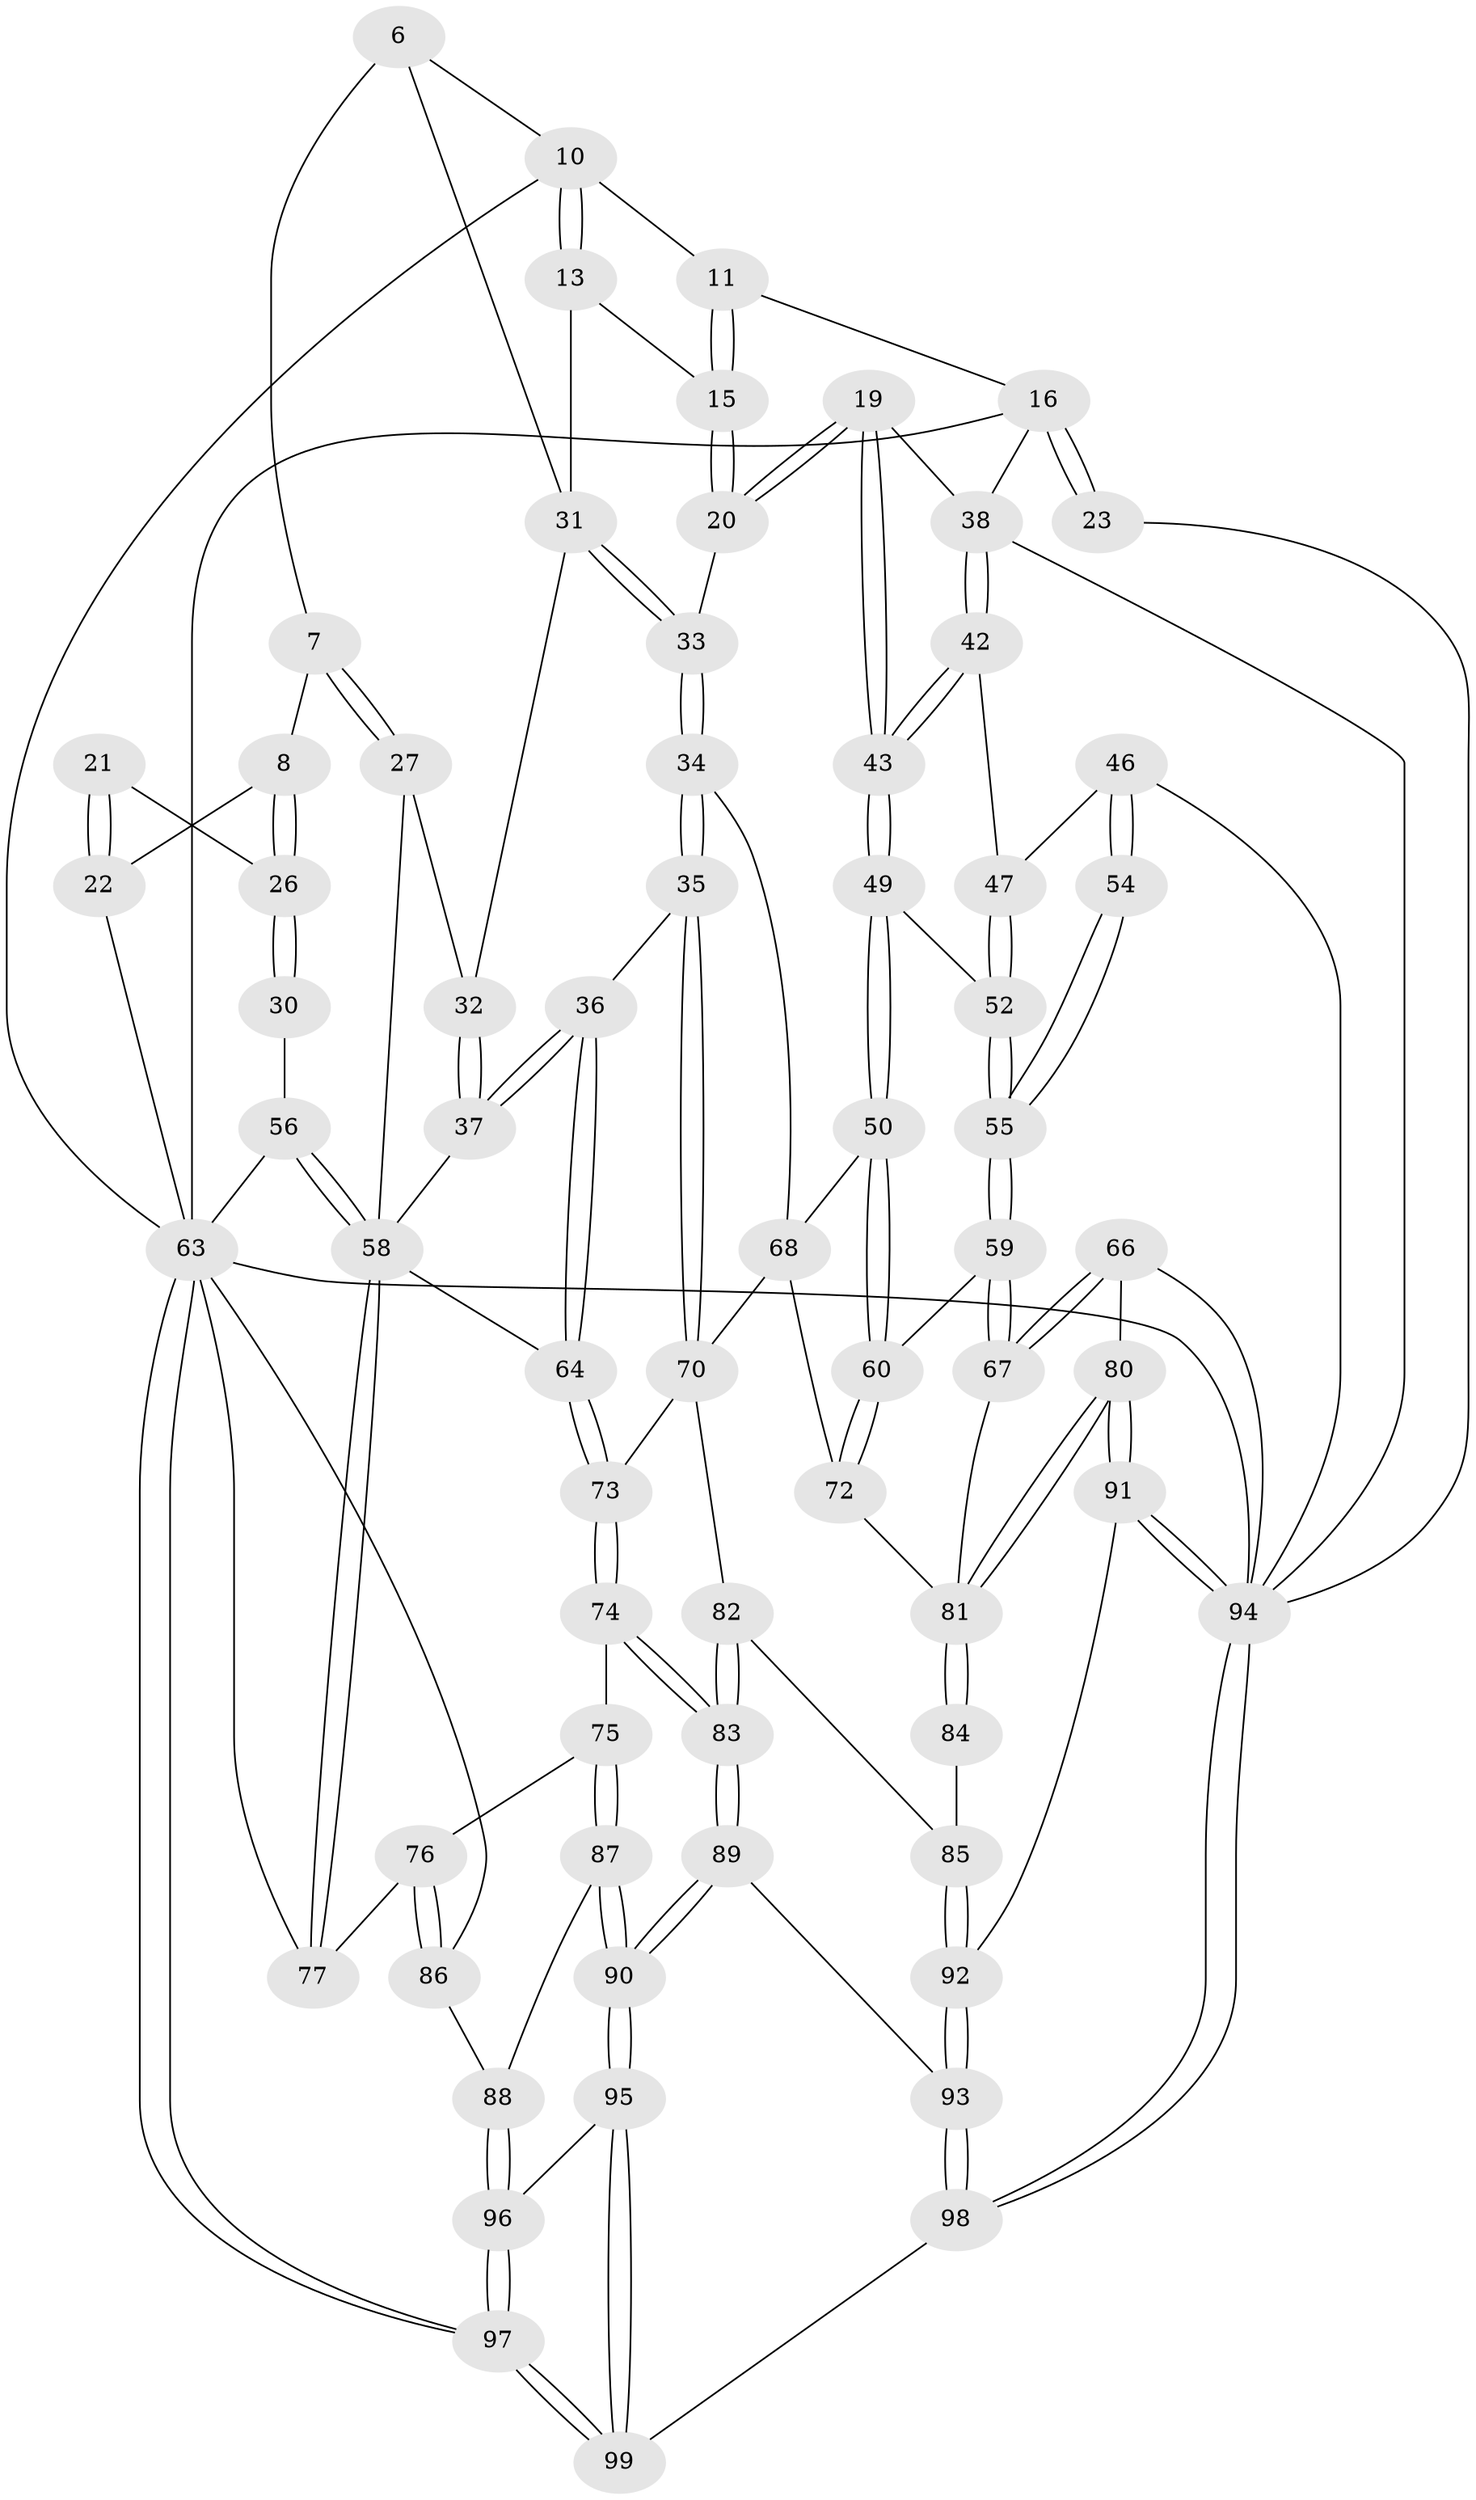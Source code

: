 // original degree distribution, {3: 0.020202020202020204, 6: 0.20202020202020202, 5: 0.5454545454545454, 4: 0.23232323232323232}
// Generated by graph-tools (version 1.1) at 2025/05/03/04/25 22:05:18]
// undirected, 69 vertices, 165 edges
graph export_dot {
graph [start="1"]
  node [color=gray90,style=filled];
  6 [pos="+0.2862128991632023+0.08372241736699625"];
  7 [pos="+0.24582761008688536+0.11831880786063015"];
  8 [pos="+0.21057511504524007+0.12235243250118627"];
  10 [pos="+0.529411678797353+0",super="+5"];
  11 [pos="+0.5764064657975654+0"];
  13 [pos="+0.4436218046146569+0.1313569157263378"];
  15 [pos="+0.6228706245394524+0.1474803093873533"];
  16 [pos="+0.8663829032800037+0.04948790843218305",super="+12"];
  19 [pos="+0.6894079189381743+0.23705542541656374",super="+18"];
  20 [pos="+0.639264016598086+0.2028743112670079"];
  21 [pos="+0+0.13263039647045557"];
  22 [pos="+0+0",super="+9"];
  23 [pos="+1+0.0755172688668593"];
  26 [pos="+0.1202874239726659+0.2563762254387443"];
  27 [pos="+0.2660307725024869+0.278749899957219"];
  30 [pos="+0.12431813998415993+0.2683530340837395"];
  31 [pos="+0.4178333256540703+0.2297115910006669",super="+14"];
  32 [pos="+0.37903123863505017+0.2488894767425805"];
  33 [pos="+0.4738944439155736+0.26608551605313907"];
  34 [pos="+0.4700770221055047+0.42448935758401873"];
  35 [pos="+0.4454702602561553+0.44992875316664493"];
  36 [pos="+0.4306995094877975+0.4480253496636989"];
  37 [pos="+0.3480395735825116+0.4230726468681802"];
  38 [pos="+0.9475894823061849+0.24996639380705207",super="+25"];
  42 [pos="+0.9179882602035717+0.2951797448707427"];
  43 [pos="+0.6988768385967046+0.28293877731150685"];
  46 [pos="+0.9102266114686056+0.36642700631788605",super="+45"];
  47 [pos="+0.8956993451196376+0.34852818998192797"];
  49 [pos="+0.7043007325997117+0.3334975151368188"];
  50 [pos="+0.6800534367762533+0.41636861184426127"];
  52 [pos="+0.8606393425549964+0.3631264307028793"];
  54 [pos="+0.8896028386459689+0.47748166858327107"];
  55 [pos="+0.8467585484930132+0.500603847066097"];
  56 [pos="+0.08873940910629323+0.4496283764346749",super="+53"];
  58 [pos="+0.15638062152437143+0.5813084521343338",super="+57+48"];
  59 [pos="+0.8146681024500685+0.5380496873132269"];
  60 [pos="+0.7202174450614189+0.5166086888045107"];
  63 [pos="+0+1",super="+2+62+61"];
  64 [pos="+0.2831904174338597+0.5854034397262722"];
  66 [pos="+1+0.6796265882817252"];
  67 [pos="+0.8693757814280357+0.6033283212278197"];
  68 [pos="+0.5724505513694771+0.6318878585292985",super="+51"];
  70 [pos="+0.47292763152592854+0.6013840815994625",super="+69"];
  72 [pos="+0.6459109338961313+0.6148283842658532"];
  73 [pos="+0.3054352847726762+0.6048388044553128"];
  74 [pos="+0.3064396825121711+0.7284871348513531"];
  75 [pos="+0.23498983750625085+0.7483637159152072"];
  76 [pos="+0.15354029063899766+0.6931352069365044"];
  77 [pos="+0.11524805503399979+0.6519639327162986"];
  80 [pos="+0.8085196492549034+0.8299015087030372"];
  81 [pos="+0.7895573418605645+0.7902592549363321",super="+78+79"];
  82 [pos="+0.4667961328288147+0.7793371069571638"];
  83 [pos="+0.4621517263544393+0.7843339899853818"];
  84 [pos="+0.7112908773614428+0.7361233661581325"];
  85 [pos="+0.6062265944444584+0.8102444010330617"];
  86 [pos="+0.12245627320527643+0.8811888692796794"];
  87 [pos="+0.22642450388433533+0.8476622443749511"];
  88 [pos="+0.16859113370774637+0.8825132390465142"];
  89 [pos="+0.44773171911583487+0.8466778788492467"];
  90 [pos="+0.39205544648094687+0.9391712228105062"];
  91 [pos="+0.8060805783793349+0.8493880233617354"];
  92 [pos="+0.6782864181299688+0.8987082330988857"];
  93 [pos="+0.6408831102369171+0.9647346840831345"];
  94 [pos="+1+1",super="+71+65"];
  95 [pos="+0.38710681711058054+0.9838611699483334"];
  96 [pos="+0.18965431795501672+0.9308154662360009"];
  97 [pos="+0.21808777692309753+1"];
  98 [pos="+0.6421595300659857+1"];
  99 [pos="+0.38392846530734254+1"];
  6 -- 7;
  6 -- 31;
  6 -- 10;
  7 -- 8;
  7 -- 27;
  7 -- 27;
  8 -- 26;
  8 -- 26;
  8 -- 22;
  10 -- 11;
  10 -- 13;
  10 -- 13;
  10 -- 63;
  11 -- 15;
  11 -- 15;
  11 -- 16;
  13 -- 15;
  13 -- 31;
  15 -- 20;
  15 -- 20;
  16 -- 23 [weight=2];
  16 -- 23;
  16 -- 63;
  16 -- 38;
  19 -- 20;
  19 -- 20;
  19 -- 43;
  19 -- 43;
  19 -- 38 [weight=2];
  20 -- 33;
  21 -- 22 [weight=2];
  21 -- 22;
  21 -- 26;
  22 -- 63 [weight=2];
  23 -- 94 [weight=2];
  26 -- 30;
  26 -- 30;
  27 -- 32;
  27 -- 58;
  30 -- 56 [weight=2];
  31 -- 32;
  31 -- 33;
  31 -- 33;
  32 -- 37;
  32 -- 37;
  33 -- 34;
  33 -- 34;
  34 -- 35;
  34 -- 35;
  34 -- 68;
  35 -- 36;
  35 -- 70;
  35 -- 70;
  36 -- 37;
  36 -- 37;
  36 -- 64;
  36 -- 64;
  37 -- 58;
  38 -- 42;
  38 -- 42;
  38 -- 94;
  42 -- 43;
  42 -- 43;
  42 -- 47;
  43 -- 49;
  43 -- 49;
  46 -- 47;
  46 -- 54 [weight=2];
  46 -- 54;
  46 -- 94;
  47 -- 52;
  47 -- 52;
  49 -- 50;
  49 -- 50;
  49 -- 52;
  50 -- 60;
  50 -- 60;
  50 -- 68;
  52 -- 55;
  52 -- 55;
  54 -- 55;
  54 -- 55;
  55 -- 59;
  55 -- 59;
  56 -- 58 [weight=2];
  56 -- 58;
  56 -- 63 [weight=2];
  58 -- 77;
  58 -- 77;
  58 -- 64;
  59 -- 60;
  59 -- 67;
  59 -- 67;
  60 -- 72;
  60 -- 72;
  63 -- 97;
  63 -- 97;
  63 -- 86;
  63 -- 77;
  63 -- 94;
  64 -- 73;
  64 -- 73;
  66 -- 67;
  66 -- 67;
  66 -- 80;
  66 -- 94;
  67 -- 81;
  68 -- 72;
  68 -- 70;
  70 -- 73;
  70 -- 82;
  72 -- 81;
  73 -- 74;
  73 -- 74;
  74 -- 75;
  74 -- 83;
  74 -- 83;
  75 -- 76;
  75 -- 87;
  75 -- 87;
  76 -- 77;
  76 -- 86;
  76 -- 86;
  80 -- 81;
  80 -- 81;
  80 -- 91;
  80 -- 91;
  81 -- 84 [weight=2];
  81 -- 84;
  82 -- 83;
  82 -- 83;
  82 -- 85;
  83 -- 89;
  83 -- 89;
  84 -- 85;
  85 -- 92;
  85 -- 92;
  86 -- 88;
  87 -- 88;
  87 -- 90;
  87 -- 90;
  88 -- 96;
  88 -- 96;
  89 -- 90;
  89 -- 90;
  89 -- 93;
  90 -- 95;
  90 -- 95;
  91 -- 92;
  91 -- 94;
  91 -- 94;
  92 -- 93;
  92 -- 93;
  93 -- 98;
  93 -- 98;
  94 -- 98;
  94 -- 98;
  95 -- 96;
  95 -- 99;
  95 -- 99;
  96 -- 97;
  96 -- 97;
  97 -- 99;
  97 -- 99;
  98 -- 99;
}
